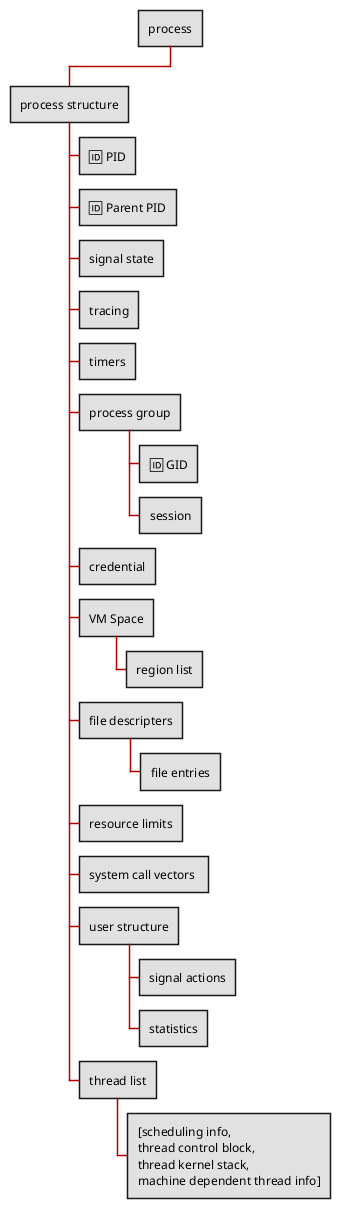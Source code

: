 @startwbs
<style>
wbsDiagram {
  arrow {
    linecolor #B70000
  }
  node {
    backgroundcolor #e1e1e1
  }
}
</style>
* process
** process structure
*** 🆔 PID
*** 🆔 Parent PID
*** signal state
*** tracing
*** timers
*** process group
**** 🆔 GID
**** session
*** credential
*** VM Space
**** region list
*** file descripters
**** file entries
*** resource limits
*** system call vectors 
*** user structure
**** signal actions
**** statistics
*** thread list
**** [scheduling info,\nthread control block,\nthread kernel stack,\nmachine dependent thread info]
@endwbs